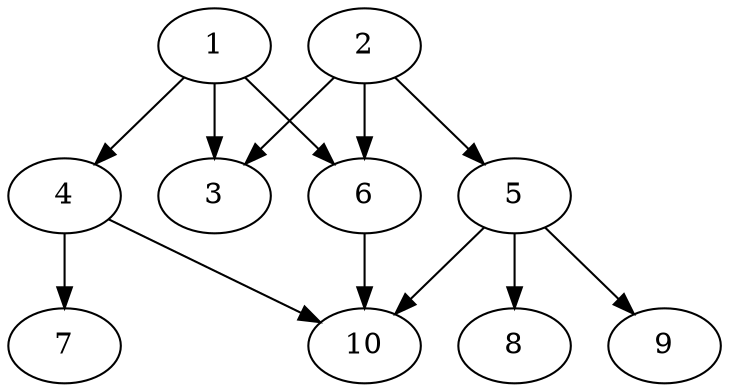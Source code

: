 // DAG automatically generated by daggen at Tue Aug  6 16:21:19 2019
// ./daggen --dot -n 10 --ccr 0.5 --fat 0.6 --regular 0.5 --density 0.7 --mindata 5242880 --maxdata 52428800 
digraph G {
  1 [size="82880512", alpha="0.11", expect_size="41440256"] 
  1 -> 3 [size ="41440256"]
  1 -> 4 [size ="41440256"]
  1 -> 6 [size ="41440256"]
  2 [size="62742528", alpha="0.15", expect_size="31371264"] 
  2 -> 3 [size ="31371264"]
  2 -> 5 [size ="31371264"]
  2 -> 6 [size ="31371264"]
  3 [size="22595584", alpha="0.03", expect_size="11297792"] 
  4 [size="64835584", alpha="0.09", expect_size="32417792"] 
  4 -> 7 [size ="32417792"]
  4 -> 10 [size ="32417792"]
  5 [size="77828096", alpha="0.16", expect_size="38914048"] 
  5 -> 8 [size ="38914048"]
  5 -> 9 [size ="38914048"]
  5 -> 10 [size ="38914048"]
  6 [size="23801856", alpha="0.07", expect_size="11900928"] 
  6 -> 10 [size ="11900928"]
  7 [size="39567360", alpha="0.05", expect_size="19783680"] 
  8 [size="94457856", alpha="0.18", expect_size="47228928"] 
  9 [size="65800192", alpha="0.04", expect_size="32900096"] 
  10 [size="23740416", alpha="0.03", expect_size="11870208"] 
}
